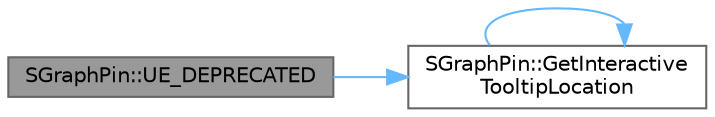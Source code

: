 digraph "SGraphPin::UE_DEPRECATED"
{
 // INTERACTIVE_SVG=YES
 // LATEX_PDF_SIZE
  bgcolor="transparent";
  edge [fontname=Helvetica,fontsize=10,labelfontname=Helvetica,labelfontsize=10];
  node [fontname=Helvetica,fontsize=10,shape=box,height=0.2,width=0.4];
  rankdir="LR";
  Node1 [id="Node000001",label="SGraphPin::UE_DEPRECATED",height=0.2,width=0.4,color="gray40", fillcolor="grey60", style="filled", fontcolor="black",tooltip="Gets the window location (in screen coords) for an interactive tooltip (e.g."];
  Node1 -> Node2 [id="edge1_Node000001_Node000002",color="steelblue1",style="solid",tooltip=" "];
  Node2 [id="Node000002",label="SGraphPin::GetInteractive\lTooltipLocation",height=0.2,width=0.4,color="grey40", fillcolor="white", style="filled",URL="$df/d9b/classSGraphPin.html#af56b78064ad70673fbb7b8c9fe103c26",tooltip=" "];
  Node2 -> Node2 [id="edge2_Node000002_Node000002",color="steelblue1",style="solid",tooltip=" "];
}
